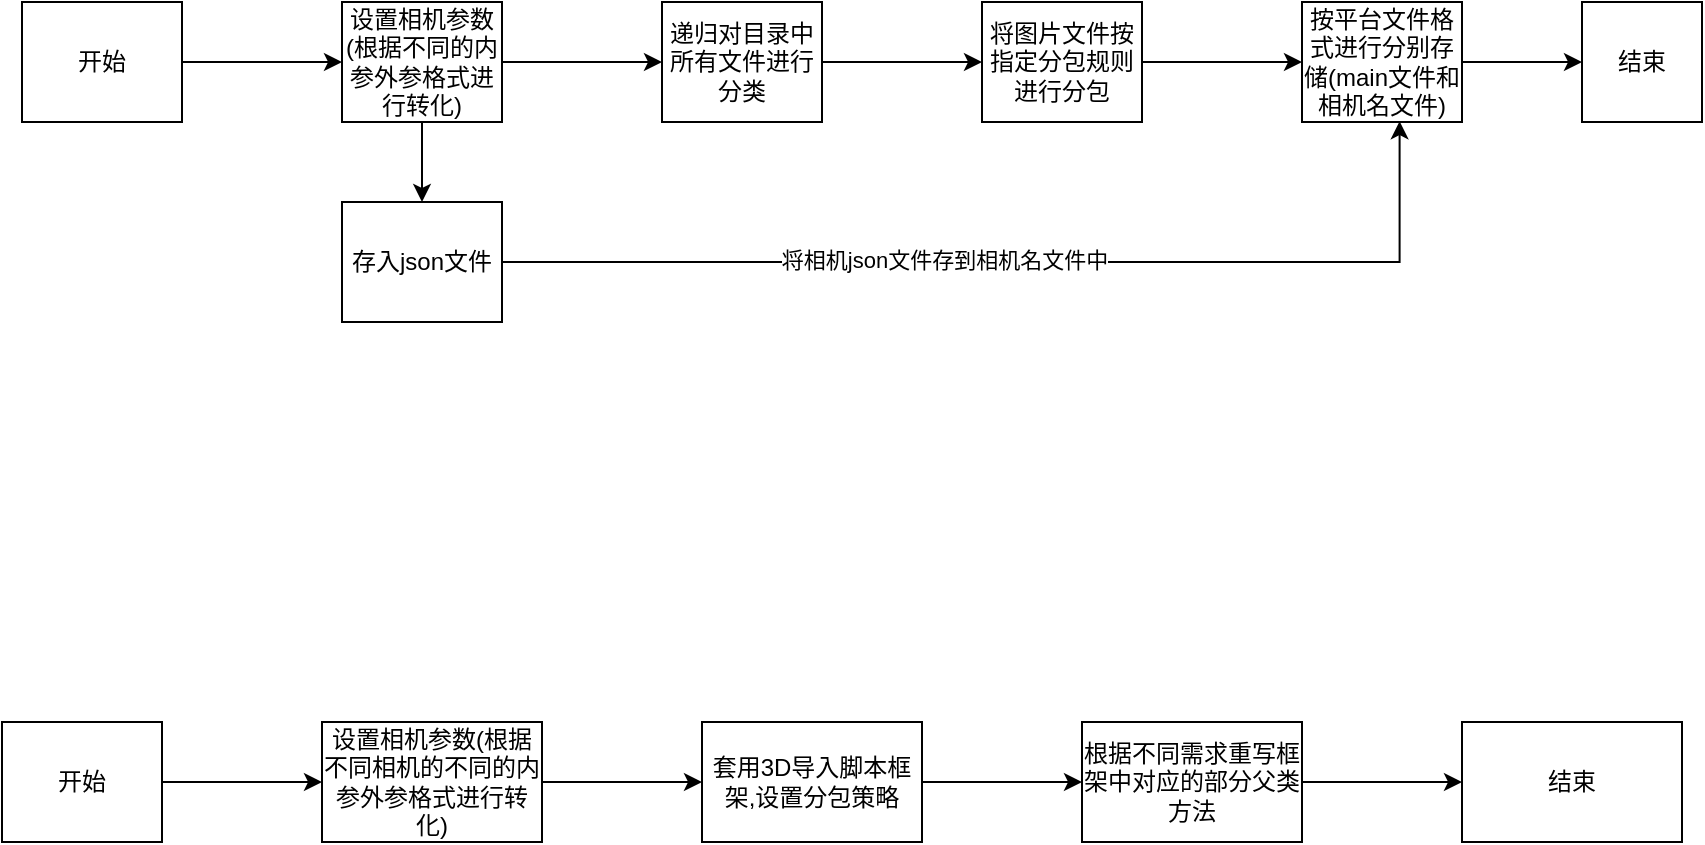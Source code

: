 <mxfile version="24.3.0" type="github">
  <diagram name="第 1 页" id="FDKHMECp9yHYC-I6jjyp">
    <mxGraphModel dx="1050" dy="522" grid="1" gridSize="10" guides="1" tooltips="1" connect="1" arrows="1" fold="1" page="1" pageScale="1" pageWidth="827" pageHeight="1169" math="0" shadow="0">
      <root>
        <mxCell id="0" />
        <mxCell id="1" parent="0" />
        <mxCell id="Y_BCqemooSV_bznGF9cX-3" value="" style="edgeStyle=orthogonalEdgeStyle;rounded=0;orthogonalLoop=1;jettySize=auto;html=1;" edge="1" parent="1" source="Y_BCqemooSV_bznGF9cX-1" target="Y_BCqemooSV_bznGF9cX-2">
          <mxGeometry relative="1" as="geometry" />
        </mxCell>
        <mxCell id="Y_BCqemooSV_bznGF9cX-1" value="开始" style="rounded=0;whiteSpace=wrap;html=1;" vertex="1" parent="1">
          <mxGeometry x="10" y="180" width="80" height="60" as="geometry" />
        </mxCell>
        <mxCell id="Y_BCqemooSV_bznGF9cX-5" value="" style="edgeStyle=orthogonalEdgeStyle;rounded=0;orthogonalLoop=1;jettySize=auto;html=1;" edge="1" parent="1" source="Y_BCqemooSV_bznGF9cX-2" target="Y_BCqemooSV_bznGF9cX-4">
          <mxGeometry relative="1" as="geometry" />
        </mxCell>
        <mxCell id="Y_BCqemooSV_bznGF9cX-7" value="" style="edgeStyle=orthogonalEdgeStyle;rounded=0;orthogonalLoop=1;jettySize=auto;html=1;" edge="1" parent="1" source="Y_BCqemooSV_bznGF9cX-2" target="Y_BCqemooSV_bznGF9cX-6">
          <mxGeometry relative="1" as="geometry" />
        </mxCell>
        <mxCell id="Y_BCqemooSV_bznGF9cX-2" value="设置相机参数(根据不同的内参外参格式进行转化)" style="rounded=0;whiteSpace=wrap;html=1;" vertex="1" parent="1">
          <mxGeometry x="170" y="180" width="80" height="60" as="geometry" />
        </mxCell>
        <mxCell id="Y_BCqemooSV_bznGF9cX-9" value="" style="edgeStyle=orthogonalEdgeStyle;rounded=0;orthogonalLoop=1;jettySize=auto;html=1;" edge="1" parent="1" source="Y_BCqemooSV_bznGF9cX-4" target="Y_BCqemooSV_bznGF9cX-8">
          <mxGeometry relative="1" as="geometry" />
        </mxCell>
        <mxCell id="Y_BCqemooSV_bznGF9cX-4" value="递归对目录中所有文件进行分类" style="rounded=0;whiteSpace=wrap;html=1;" vertex="1" parent="1">
          <mxGeometry x="330" y="180" width="80" height="60" as="geometry" />
        </mxCell>
        <mxCell id="Y_BCqemooSV_bznGF9cX-6" value="存入json文件" style="rounded=0;whiteSpace=wrap;html=1;" vertex="1" parent="1">
          <mxGeometry x="170" y="280" width="80" height="60" as="geometry" />
        </mxCell>
        <mxCell id="Y_BCqemooSV_bznGF9cX-11" value="" style="edgeStyle=orthogonalEdgeStyle;rounded=0;orthogonalLoop=1;jettySize=auto;html=1;" edge="1" parent="1" source="Y_BCqemooSV_bznGF9cX-8" target="Y_BCqemooSV_bznGF9cX-10">
          <mxGeometry relative="1" as="geometry" />
        </mxCell>
        <mxCell id="Y_BCqemooSV_bznGF9cX-8" value="将图片文件按指定分包规则进行分包" style="rounded=0;whiteSpace=wrap;html=1;" vertex="1" parent="1">
          <mxGeometry x="490" y="180" width="80" height="60" as="geometry" />
        </mxCell>
        <mxCell id="Y_BCqemooSV_bznGF9cX-15" value="" style="edgeStyle=orthogonalEdgeStyle;rounded=0;orthogonalLoop=1;jettySize=auto;html=1;" edge="1" parent="1" source="Y_BCqemooSV_bznGF9cX-10" target="Y_BCqemooSV_bznGF9cX-14">
          <mxGeometry relative="1" as="geometry" />
        </mxCell>
        <mxCell id="Y_BCqemooSV_bznGF9cX-10" value="按平台文件格式进行分别存储(main文件和相机名文件)" style="rounded=0;whiteSpace=wrap;html=1;" vertex="1" parent="1">
          <mxGeometry x="650" y="180" width="80" height="60" as="geometry" />
        </mxCell>
        <mxCell id="Y_BCqemooSV_bznGF9cX-14" value="结束" style="whiteSpace=wrap;html=1;rounded=0;" vertex="1" parent="1">
          <mxGeometry x="790" y="180" width="60" height="60" as="geometry" />
        </mxCell>
        <mxCell id="Y_BCqemooSV_bznGF9cX-16" style="edgeStyle=orthogonalEdgeStyle;rounded=0;orthogonalLoop=1;jettySize=auto;html=1;exitX=1;exitY=0.5;exitDx=0;exitDy=0;entryX=0.61;entryY=0.993;entryDx=0;entryDy=0;entryPerimeter=0;" edge="1" parent="1" source="Y_BCqemooSV_bznGF9cX-6" target="Y_BCqemooSV_bznGF9cX-10">
          <mxGeometry relative="1" as="geometry" />
        </mxCell>
        <mxCell id="Y_BCqemooSV_bznGF9cX-17" value="将相机json文件存到相机名文件中" style="edgeLabel;html=1;align=center;verticalAlign=middle;resizable=0;points=[];" vertex="1" connectable="0" parent="Y_BCqemooSV_bznGF9cX-16">
          <mxGeometry x="-0.149" y="1" relative="1" as="geometry">
            <mxPoint as="offset" />
          </mxGeometry>
        </mxCell>
        <mxCell id="Y_BCqemooSV_bznGF9cX-20" value="" style="edgeStyle=orthogonalEdgeStyle;rounded=0;orthogonalLoop=1;jettySize=auto;html=1;" edge="1" parent="1" source="Y_BCqemooSV_bznGF9cX-18" target="Y_BCqemooSV_bznGF9cX-19">
          <mxGeometry relative="1" as="geometry" />
        </mxCell>
        <mxCell id="Y_BCqemooSV_bznGF9cX-18" value="开始" style="rounded=0;whiteSpace=wrap;html=1;" vertex="1" parent="1">
          <mxGeometry y="540" width="80" height="60" as="geometry" />
        </mxCell>
        <mxCell id="Y_BCqemooSV_bznGF9cX-22" value="" style="edgeStyle=orthogonalEdgeStyle;rounded=0;orthogonalLoop=1;jettySize=auto;html=1;" edge="1" parent="1" source="Y_BCqemooSV_bznGF9cX-19" target="Y_BCqemooSV_bznGF9cX-21">
          <mxGeometry relative="1" as="geometry" />
        </mxCell>
        <mxCell id="Y_BCqemooSV_bznGF9cX-19" value="设置相机参数(根据不同相机的不同的内参外参格式进行转化)" style="rounded=0;whiteSpace=wrap;html=1;" vertex="1" parent="1">
          <mxGeometry x="160" y="540" width="110" height="60" as="geometry" />
        </mxCell>
        <mxCell id="Y_BCqemooSV_bznGF9cX-24" value="" style="edgeStyle=orthogonalEdgeStyle;rounded=0;orthogonalLoop=1;jettySize=auto;html=1;" edge="1" parent="1" source="Y_BCqemooSV_bznGF9cX-21" target="Y_BCqemooSV_bznGF9cX-23">
          <mxGeometry relative="1" as="geometry" />
        </mxCell>
        <mxCell id="Y_BCqemooSV_bznGF9cX-21" value="套用3D导入脚本框架,设置分包策略" style="rounded=0;whiteSpace=wrap;html=1;" vertex="1" parent="1">
          <mxGeometry x="350" y="540" width="110" height="60" as="geometry" />
        </mxCell>
        <mxCell id="Y_BCqemooSV_bznGF9cX-26" value="" style="edgeStyle=orthogonalEdgeStyle;rounded=0;orthogonalLoop=1;jettySize=auto;html=1;" edge="1" parent="1" source="Y_BCqemooSV_bznGF9cX-23" target="Y_BCqemooSV_bznGF9cX-25">
          <mxGeometry relative="1" as="geometry" />
        </mxCell>
        <mxCell id="Y_BCqemooSV_bznGF9cX-23" value="根据不同需求重写框架中对应的部分父类方法" style="rounded=0;whiteSpace=wrap;html=1;" vertex="1" parent="1">
          <mxGeometry x="540" y="540" width="110" height="60" as="geometry" />
        </mxCell>
        <mxCell id="Y_BCqemooSV_bznGF9cX-25" value="结束" style="rounded=0;whiteSpace=wrap;html=1;" vertex="1" parent="1">
          <mxGeometry x="730" y="540" width="110" height="60" as="geometry" />
        </mxCell>
      </root>
    </mxGraphModel>
  </diagram>
</mxfile>
